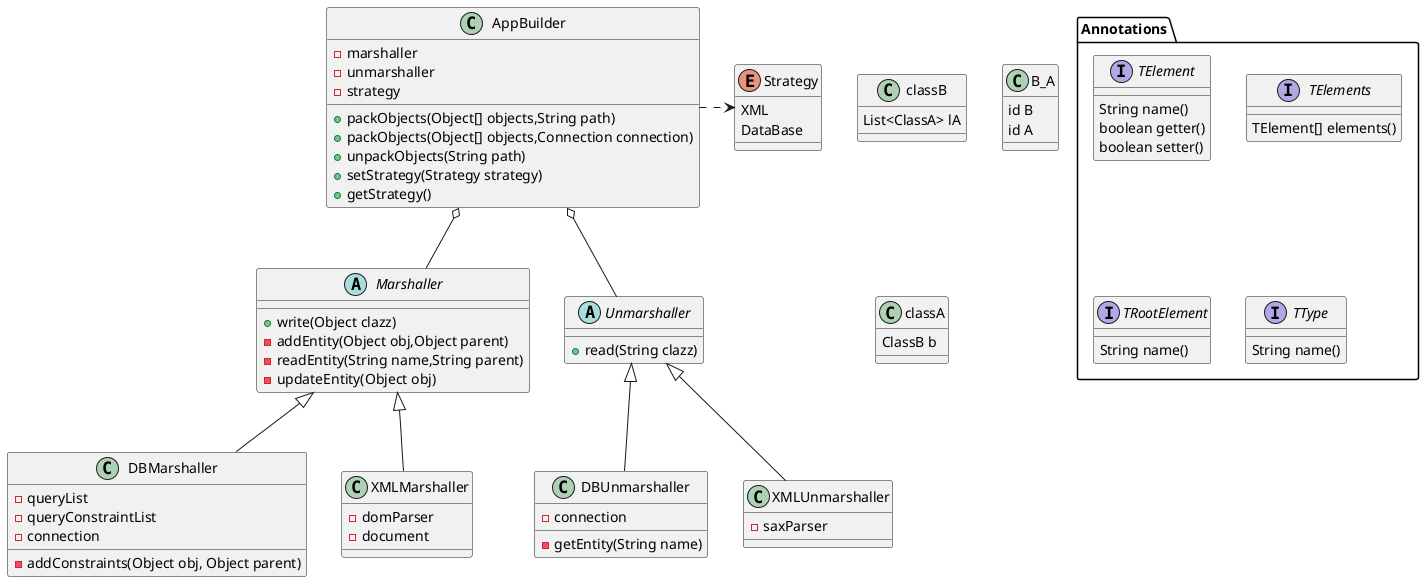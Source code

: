 @startuml

enum Strategy{
XML
DataBase
}
class AppBuilder{
-marshaller
-unmarshaller
-strategy
+packObjects(Object[] objects,String path)
+packObjects(Object[] objects,Connection connection)
+unpackObjects(String path)
+setStrategy(Strategy strategy)
+getStrategy()
}
abstract class Marshaller{
+write(Object clazz)
-addEntity(Object obj,Object parent)
-readEntity(String name,String parent)
-updateEntity(Object obj)
}
abstract class Unmarshaller{
+read(String clazz)
}
class DBMarshaller{
-queryList
-queryConstraintList
-connection
-addConstraints(Object obj, Object parent)
}
class DBUnmarshaller{
-connection
-getEntity(String name)
}
class XMLMarshaller{
-domParser
-document
}
class XMLUnmarshaller{
-saxParser
}
package Annotations{
interface TElement{
String name()
boolean getter()
boolean setter()
}
interface TElements{
TElement[] elements()
}
interface TRootElement{
String name()
}
interface TType{
String name()
}
}
AppBuilder o-down-Marshaller
AppBuilder o-down-Unmarshaller
Unmarshaller <|-- DBUnmarshaller
Unmarshaller <|-- XMLUnmarshaller
Marshaller <|-- DBMarshaller
Marshaller <|-- XMLMarshaller
AppBuilder .> Strategy



class classB{
List<ClassA> lA
}
class B_A{
id B
id A
}
class classA{
ClassB b

}

@enduml
